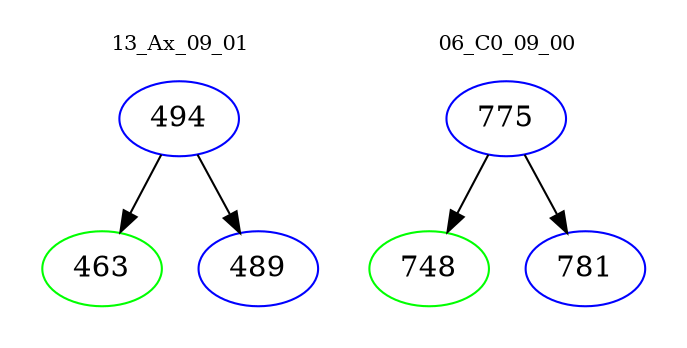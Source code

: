 digraph{
subgraph cluster_0 {
color = white
label = "13_Ax_09_01";
fontsize=10;
T0_494 [label="494", color="blue"]
T0_494 -> T0_463 [color="black"]
T0_463 [label="463", color="green"]
T0_494 -> T0_489 [color="black"]
T0_489 [label="489", color="blue"]
}
subgraph cluster_1 {
color = white
label = "06_C0_09_00";
fontsize=10;
T1_775 [label="775", color="blue"]
T1_775 -> T1_748 [color="black"]
T1_748 [label="748", color="green"]
T1_775 -> T1_781 [color="black"]
T1_781 [label="781", color="blue"]
}
}
